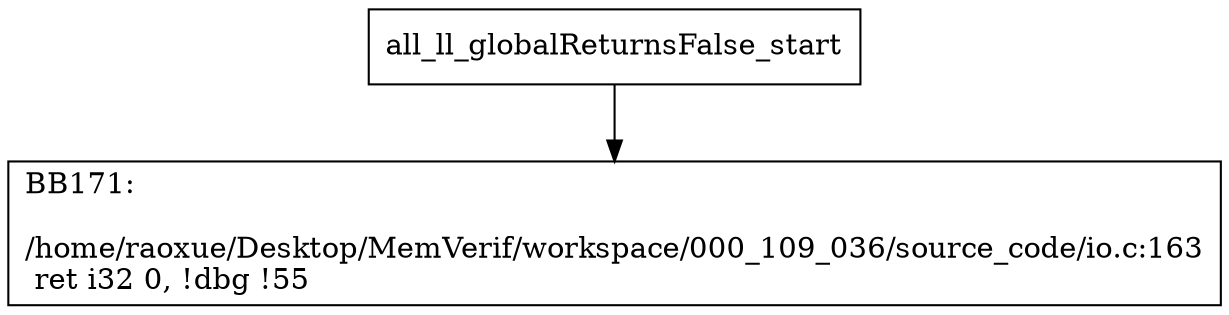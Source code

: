 digraph "CFG for'all_ll_globalReturnsFalse' function" {
	BBall_ll_globalReturnsFalse_start[shape=record,label="{all_ll_globalReturnsFalse_start}"];
	BBall_ll_globalReturnsFalse_start-> all_ll_globalReturnsFalseBB171;
	all_ll_globalReturnsFalseBB171 [shape=record, label="{BB171:\l\l/home/raoxue/Desktop/MemVerif/workspace/000_109_036/source_code/io.c:163\l
  ret i32 0, !dbg !55\l
}"];
}
